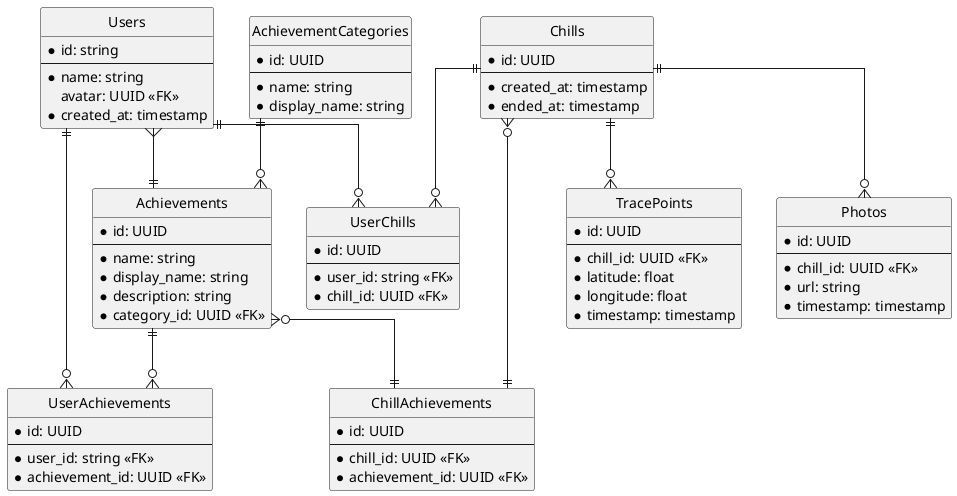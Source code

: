 @startuml er_diagram

' hide the spot
hide circle

' avoid problems with angled crows feed
skinparam linetype ortho

entity "Users" {
  * id: string
  --
  * name: string
  avatar: UUID <<FK>>
  * created_at: timestamp
}

entity "AchievementCategories" {
  * id: UUID
  --
  * name: string
  * display_name: string
}

entity "Achievements" {
  * id: UUID
  --
  *name: string
  *display_name: string
  *description: string
  *category_id: UUID <<FK>>
}

entity "UserAchievements" {
  * id: UUID
  --
  * user_id: string <<FK>>
  * achievement_id: UUID <<FK>>
}

entity "Chills" {
  * id: UUID
  --
  * created_at: timestamp
  * ended_at: timestamp
}

entity "UserChills" {
  * id: UUID
  --
  * user_id: string <<FK>>
  * chill_id: UUID <<FK>>
}

entity "ChillAchievements" {
  * id: UUID
  --
  * chill_id: UUID <<FK>>
  * achievement_id: UUID <<FK>>
}

entity "TracePoints" {
  * id: UUID
  --
  * chill_id: UUID <<FK>>
  * latitude: float
  * longitude: float
  * timestamp: timestamp
}

entity "Photos" {
  * id: UUID
  --
  * chill_id: UUID <<FK>>
  * url: string
  * timestamp: timestamp
}

Users ||--o{ UserAchievements
Achievements ||--o{ UserAchievements
Users ||--o{ UserChills
Chills ||--o{ UserChills
Chills ||--o{ TracePoints
Chills ||--o{ Photos
AchievementCategories ||--o{ Achievements
Users }--|| Achievements
Achievements }o--|| ChillAchievements
Chills }o--|| ChillAchievements

@enduml